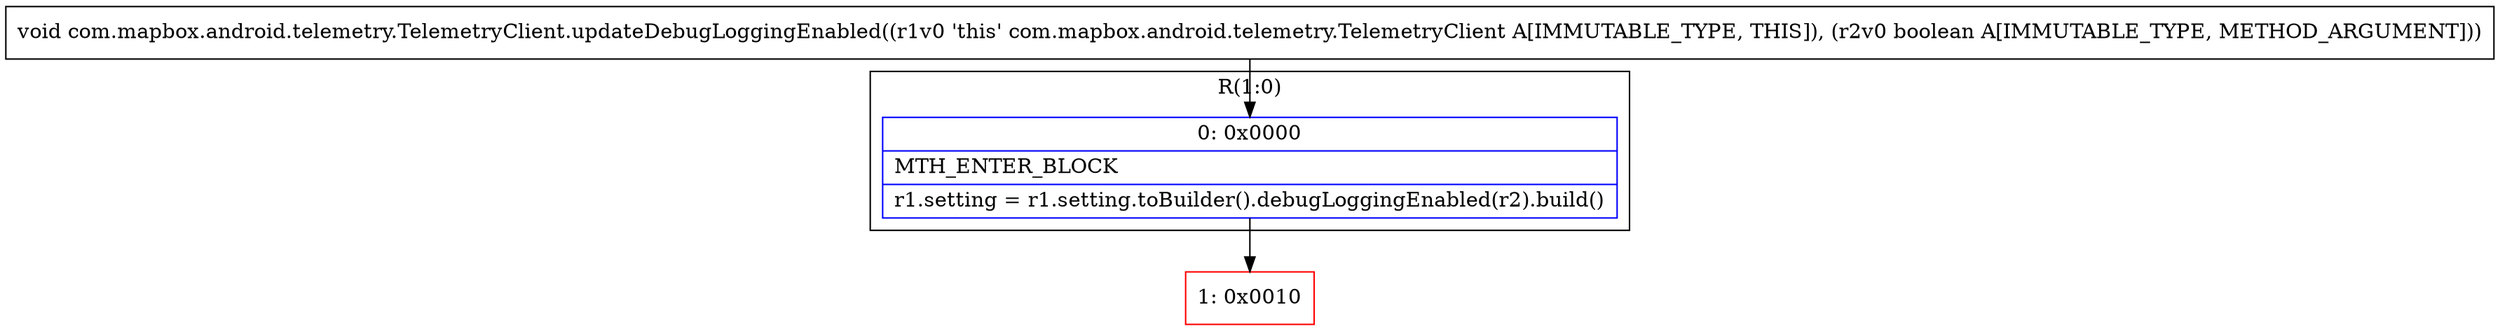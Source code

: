 digraph "CFG forcom.mapbox.android.telemetry.TelemetryClient.updateDebugLoggingEnabled(Z)V" {
subgraph cluster_Region_1970235595 {
label = "R(1:0)";
node [shape=record,color=blue];
Node_0 [shape=record,label="{0\:\ 0x0000|MTH_ENTER_BLOCK\l|r1.setting = r1.setting.toBuilder().debugLoggingEnabled(r2).build()\l}"];
}
Node_1 [shape=record,color=red,label="{1\:\ 0x0010}"];
MethodNode[shape=record,label="{void com.mapbox.android.telemetry.TelemetryClient.updateDebugLoggingEnabled((r1v0 'this' com.mapbox.android.telemetry.TelemetryClient A[IMMUTABLE_TYPE, THIS]), (r2v0 boolean A[IMMUTABLE_TYPE, METHOD_ARGUMENT])) }"];
MethodNode -> Node_0;
Node_0 -> Node_1;
}

